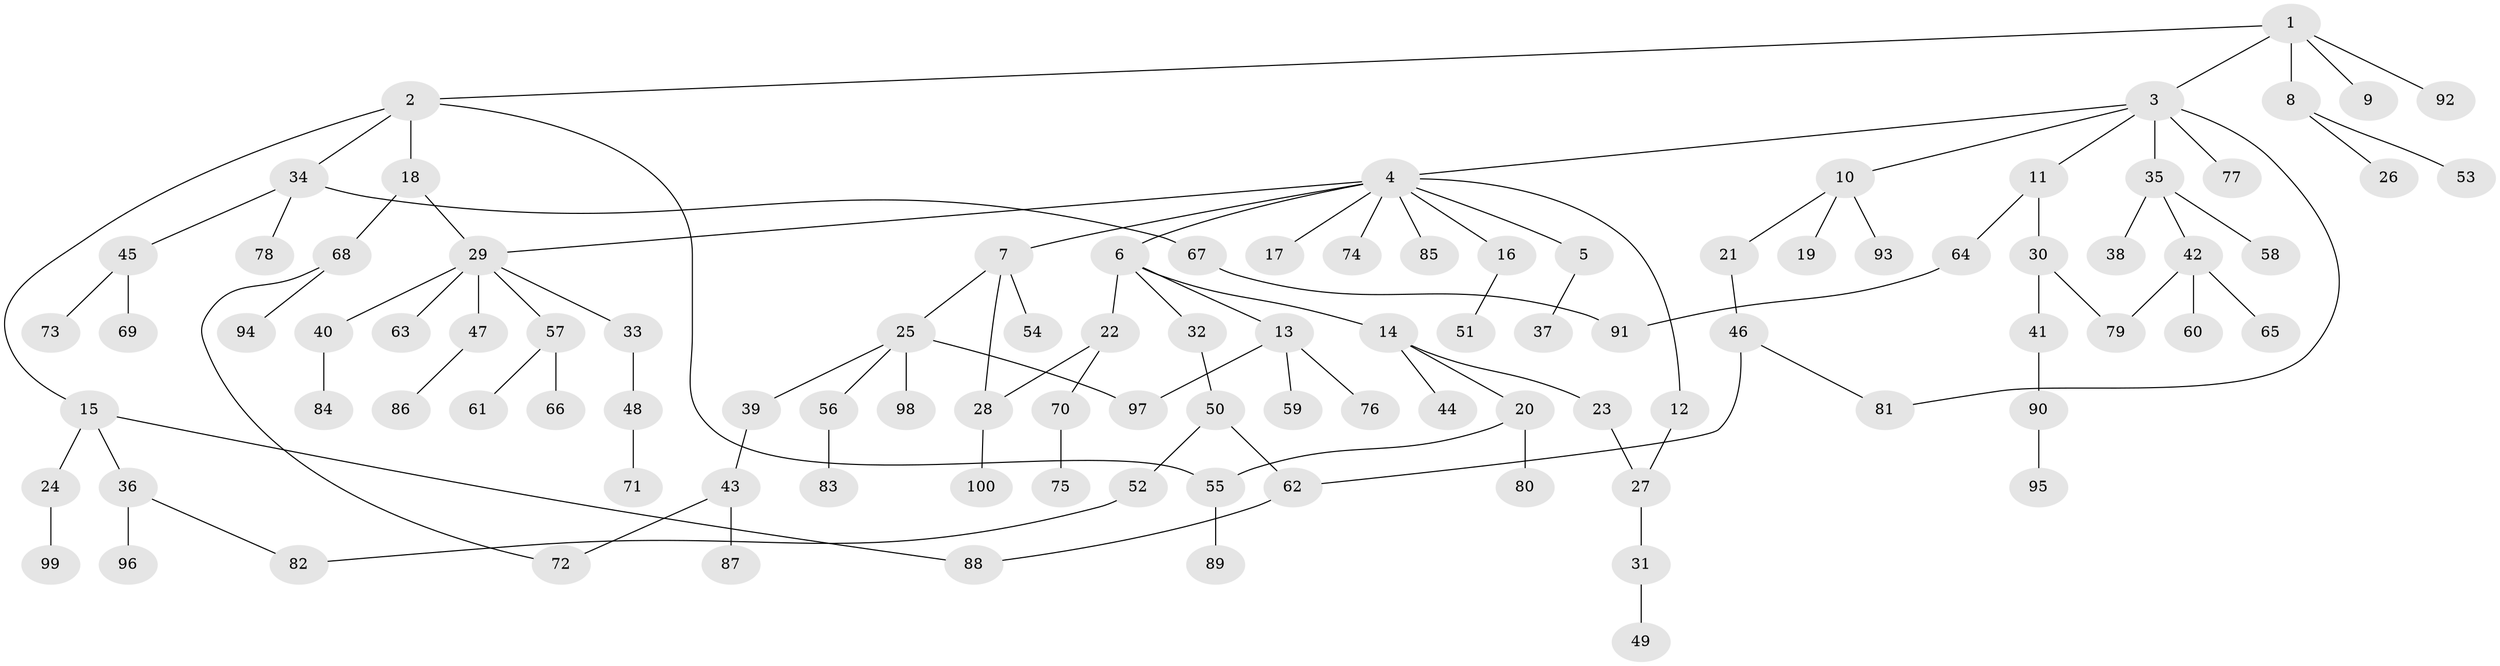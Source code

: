 // Generated by graph-tools (version 1.1) at 2025/25/03/09/25 03:25:34]
// undirected, 100 vertices, 111 edges
graph export_dot {
graph [start="1"]
  node [color=gray90,style=filled];
  1;
  2;
  3;
  4;
  5;
  6;
  7;
  8;
  9;
  10;
  11;
  12;
  13;
  14;
  15;
  16;
  17;
  18;
  19;
  20;
  21;
  22;
  23;
  24;
  25;
  26;
  27;
  28;
  29;
  30;
  31;
  32;
  33;
  34;
  35;
  36;
  37;
  38;
  39;
  40;
  41;
  42;
  43;
  44;
  45;
  46;
  47;
  48;
  49;
  50;
  51;
  52;
  53;
  54;
  55;
  56;
  57;
  58;
  59;
  60;
  61;
  62;
  63;
  64;
  65;
  66;
  67;
  68;
  69;
  70;
  71;
  72;
  73;
  74;
  75;
  76;
  77;
  78;
  79;
  80;
  81;
  82;
  83;
  84;
  85;
  86;
  87;
  88;
  89;
  90;
  91;
  92;
  93;
  94;
  95;
  96;
  97;
  98;
  99;
  100;
  1 -- 2;
  1 -- 3;
  1 -- 8;
  1 -- 9;
  1 -- 92;
  2 -- 15;
  2 -- 18;
  2 -- 34;
  2 -- 55;
  3 -- 4;
  3 -- 10;
  3 -- 11;
  3 -- 35;
  3 -- 77;
  3 -- 81;
  4 -- 5;
  4 -- 6;
  4 -- 7;
  4 -- 12;
  4 -- 16;
  4 -- 17;
  4 -- 29;
  4 -- 74;
  4 -- 85;
  5 -- 37;
  6 -- 13;
  6 -- 14;
  6 -- 22;
  6 -- 32;
  7 -- 25;
  7 -- 54;
  7 -- 28;
  8 -- 26;
  8 -- 53;
  10 -- 19;
  10 -- 21;
  10 -- 93;
  11 -- 30;
  11 -- 64;
  12 -- 27;
  13 -- 59;
  13 -- 76;
  13 -- 97;
  14 -- 20;
  14 -- 23;
  14 -- 44;
  15 -- 24;
  15 -- 36;
  15 -- 88;
  16 -- 51;
  18 -- 68;
  18 -- 29;
  20 -- 80;
  20 -- 55;
  21 -- 46;
  22 -- 28;
  22 -- 70;
  23 -- 27;
  24 -- 99;
  25 -- 39;
  25 -- 56;
  25 -- 98;
  25 -- 97;
  27 -- 31;
  28 -- 100;
  29 -- 33;
  29 -- 40;
  29 -- 47;
  29 -- 57;
  29 -- 63;
  30 -- 41;
  30 -- 79;
  31 -- 49;
  32 -- 50;
  33 -- 48;
  34 -- 45;
  34 -- 67;
  34 -- 78;
  35 -- 38;
  35 -- 42;
  35 -- 58;
  36 -- 82;
  36 -- 96;
  39 -- 43;
  40 -- 84;
  41 -- 90;
  42 -- 60;
  42 -- 65;
  42 -- 79;
  43 -- 87;
  43 -- 72;
  45 -- 69;
  45 -- 73;
  46 -- 81;
  46 -- 62;
  47 -- 86;
  48 -- 71;
  50 -- 52;
  50 -- 62;
  52 -- 82;
  55 -- 89;
  56 -- 83;
  57 -- 61;
  57 -- 66;
  62 -- 88;
  64 -- 91;
  67 -- 91;
  68 -- 72;
  68 -- 94;
  70 -- 75;
  90 -- 95;
}
